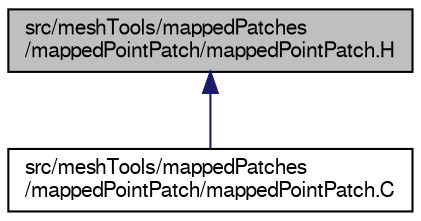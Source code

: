 digraph "src/meshTools/mappedPatches/mappedPointPatch/mappedPointPatch.H"
{
  bgcolor="transparent";
  edge [fontname="FreeSans",fontsize="10",labelfontname="FreeSans",labelfontsize="10"];
  node [fontname="FreeSans",fontsize="10",shape=record];
  Node202 [label="src/meshTools/mappedPatches\l/mappedPointPatch/mappedPointPatch.H",height=0.2,width=0.4,color="black", fillcolor="grey75", style="filled", fontcolor="black"];
  Node202 -> Node203 [dir="back",color="midnightblue",fontsize="10",style="solid",fontname="FreeSans"];
  Node203 [label="src/meshTools/mappedPatches\l/mappedPointPatch/mappedPointPatch.C",height=0.2,width=0.4,color="black",URL="$a07580.html"];
}
